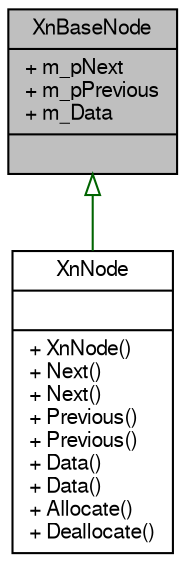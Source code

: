 digraph G
{
  edge [fontname="FreeSans",fontsize="10",labelfontname="FreeSans",labelfontsize="10"];
  node [fontname="FreeSans",fontsize="10",shape=record];
  Node1 [label="{XnBaseNode\n|+ m_pNext\l+ m_pPrevious\l+ m_Data\l|}",height=0.2,width=0.4,color="black", fillcolor="grey75", style="filled" fontcolor="black"];
  Node1 -> Node2 [dir=back,color="darkgreen",fontsize="10",style="solid",arrowtail="empty",fontname="FreeSans"];
  Node2 [label="{XnNode\n||+ XnNode()\l+ Next()\l+ Next()\l+ Previous()\l+ Previous()\l+ Data()\l+ Data()\l+ Allocate()\l+ Deallocate()\l}",height=0.2,width=0.4,color="black", fillcolor="white", style="filled",URL="$class_xn_node.html"];
}
